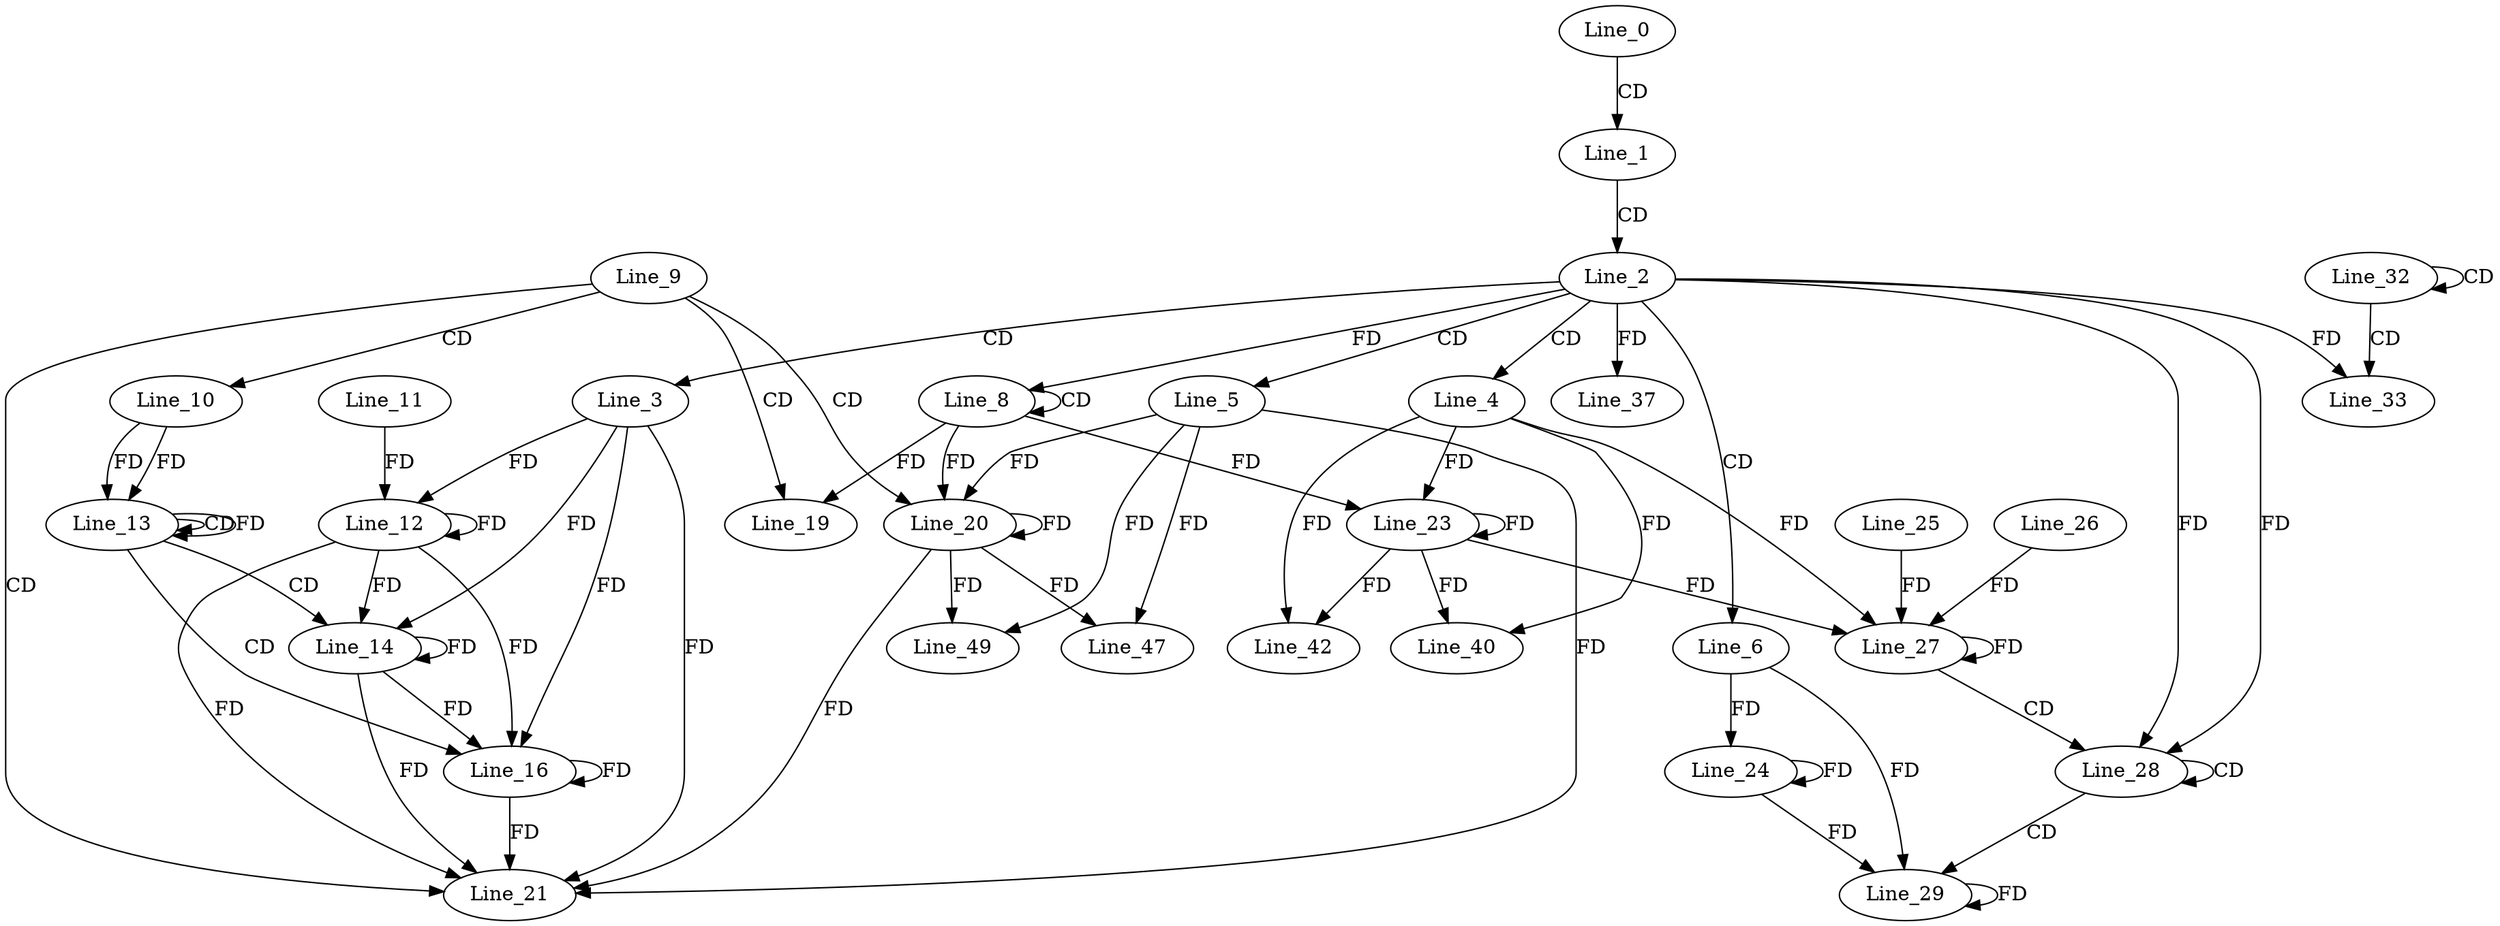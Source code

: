 digraph G {
  Line_0;
  Line_1;
  Line_2;
  Line_3;
  Line_4;
  Line_5;
  Line_6;
  Line_8;
  Line_8;
  Line_9;
  Line_10;
  Line_12;
  Line_12;
  Line_11;
  Line_13;
  Line_13;
  Line_13;
  Line_14;
  Line_16;
  Line_19;
  Line_20;
  Line_20;
  Line_21;
  Line_21;
  Line_23;
  Line_23;
  Line_24;
  Line_27;
  Line_25;
  Line_27;
  Line_26;
  Line_27;
  Line_28;
  Line_28;
  Line_29;
  Line_32;
  Line_32;
  Line_33;
  Line_33;
  Line_37;
  Line_40;
  Line_42;
  Line_47;
  Line_49;
  Line_0 -> Line_1 [ label="CD" ];
  Line_1 -> Line_2 [ label="CD" ];
  Line_2 -> Line_3 [ label="CD" ];
  Line_2 -> Line_4 [ label="CD" ];
  Line_2 -> Line_5 [ label="CD" ];
  Line_2 -> Line_6 [ label="CD" ];
  Line_8 -> Line_8 [ label="CD" ];
  Line_2 -> Line_8 [ label="FD" ];
  Line_9 -> Line_10 [ label="CD" ];
  Line_3 -> Line_12 [ label="FD" ];
  Line_12 -> Line_12 [ label="FD" ];
  Line_11 -> Line_12 [ label="FD" ];
  Line_10 -> Line_13 [ label="FD" ];
  Line_13 -> Line_13 [ label="CD" ];
  Line_10 -> Line_13 [ label="FD" ];
  Line_13 -> Line_13 [ label="FD" ];
  Line_13 -> Line_14 [ label="CD" ];
  Line_3 -> Line_14 [ label="FD" ];
  Line_12 -> Line_14 [ label="FD" ];
  Line_14 -> Line_14 [ label="FD" ];
  Line_13 -> Line_16 [ label="CD" ];
  Line_3 -> Line_16 [ label="FD" ];
  Line_12 -> Line_16 [ label="FD" ];
  Line_14 -> Line_16 [ label="FD" ];
  Line_16 -> Line_16 [ label="FD" ];
  Line_9 -> Line_19 [ label="CD" ];
  Line_8 -> Line_19 [ label="FD" ];
  Line_9 -> Line_20 [ label="CD" ];
  Line_5 -> Line_20 [ label="FD" ];
  Line_20 -> Line_20 [ label="FD" ];
  Line_8 -> Line_20 [ label="FD" ];
  Line_9 -> Line_21 [ label="CD" ];
  Line_5 -> Line_21 [ label="FD" ];
  Line_20 -> Line_21 [ label="FD" ];
  Line_3 -> Line_21 [ label="FD" ];
  Line_12 -> Line_21 [ label="FD" ];
  Line_14 -> Line_21 [ label="FD" ];
  Line_16 -> Line_21 [ label="FD" ];
  Line_4 -> Line_23 [ label="FD" ];
  Line_23 -> Line_23 [ label="FD" ];
  Line_8 -> Line_23 [ label="FD" ];
  Line_6 -> Line_24 [ label="FD" ];
  Line_24 -> Line_24 [ label="FD" ];
  Line_27 -> Line_27 [ label="FD" ];
  Line_25 -> Line_27 [ label="FD" ];
  Line_4 -> Line_27 [ label="FD" ];
  Line_23 -> Line_27 [ label="FD" ];
  Line_26 -> Line_27 [ label="FD" ];
  Line_27 -> Line_28 [ label="CD" ];
  Line_2 -> Line_28 [ label="FD" ];
  Line_28 -> Line_28 [ label="CD" ];
  Line_2 -> Line_28 [ label="FD" ];
  Line_28 -> Line_29 [ label="CD" ];
  Line_29 -> Line_29 [ label="FD" ];
  Line_6 -> Line_29 [ label="FD" ];
  Line_24 -> Line_29 [ label="FD" ];
  Line_32 -> Line_32 [ label="CD" ];
  Line_32 -> Line_33 [ label="CD" ];
  Line_2 -> Line_33 [ label="FD" ];
  Line_2 -> Line_37 [ label="FD" ];
  Line_4 -> Line_40 [ label="FD" ];
  Line_23 -> Line_40 [ label="FD" ];
  Line_4 -> Line_42 [ label="FD" ];
  Line_23 -> Line_42 [ label="FD" ];
  Line_5 -> Line_47 [ label="FD" ];
  Line_20 -> Line_47 [ label="FD" ];
  Line_5 -> Line_49 [ label="FD" ];
  Line_20 -> Line_49 [ label="FD" ];
}
